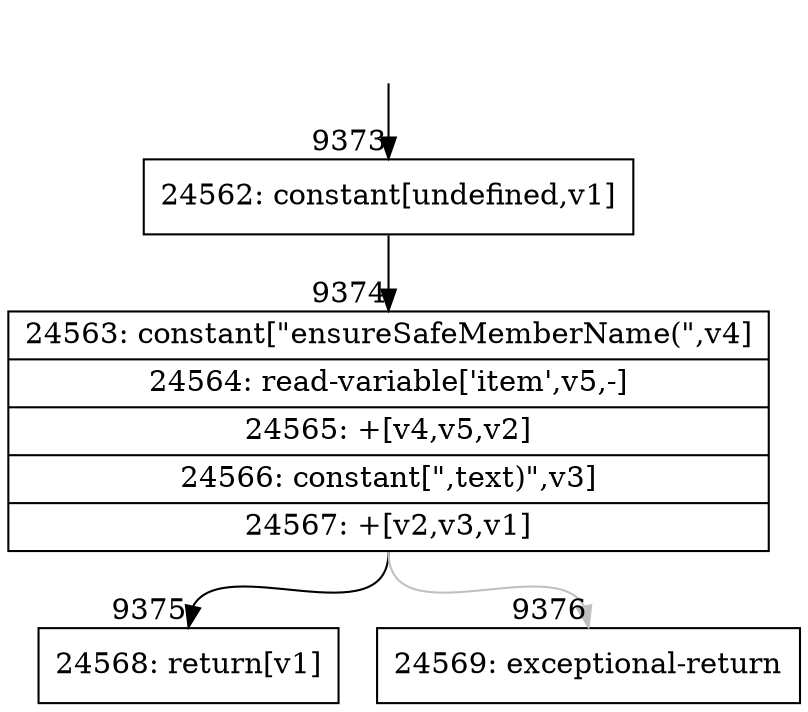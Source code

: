digraph {
rankdir="TD"
BB_entry686[shape=none,label=""];
BB_entry686 -> BB9373 [tailport=s, headport=n, headlabel="    9373"]
BB9373 [shape=record label="{24562: constant[undefined,v1]}" ] 
BB9373 -> BB9374 [tailport=s, headport=n, headlabel="      9374"]
BB9374 [shape=record label="{24563: constant[\"ensureSafeMemberName(\",v4]|24564: read-variable['item',v5,-]|24565: +[v4,v5,v2]|24566: constant[\",text)\",v3]|24567: +[v2,v3,v1]}" ] 
BB9374 -> BB9375 [tailport=s, headport=n, headlabel="      9375"]
BB9374 -> BB9376 [tailport=s, headport=n, color=gray, headlabel="      9376"]
BB9375 [shape=record label="{24568: return[v1]}" ] 
BB9376 [shape=record label="{24569: exceptional-return}" ] 
//#$~ 13515
}
